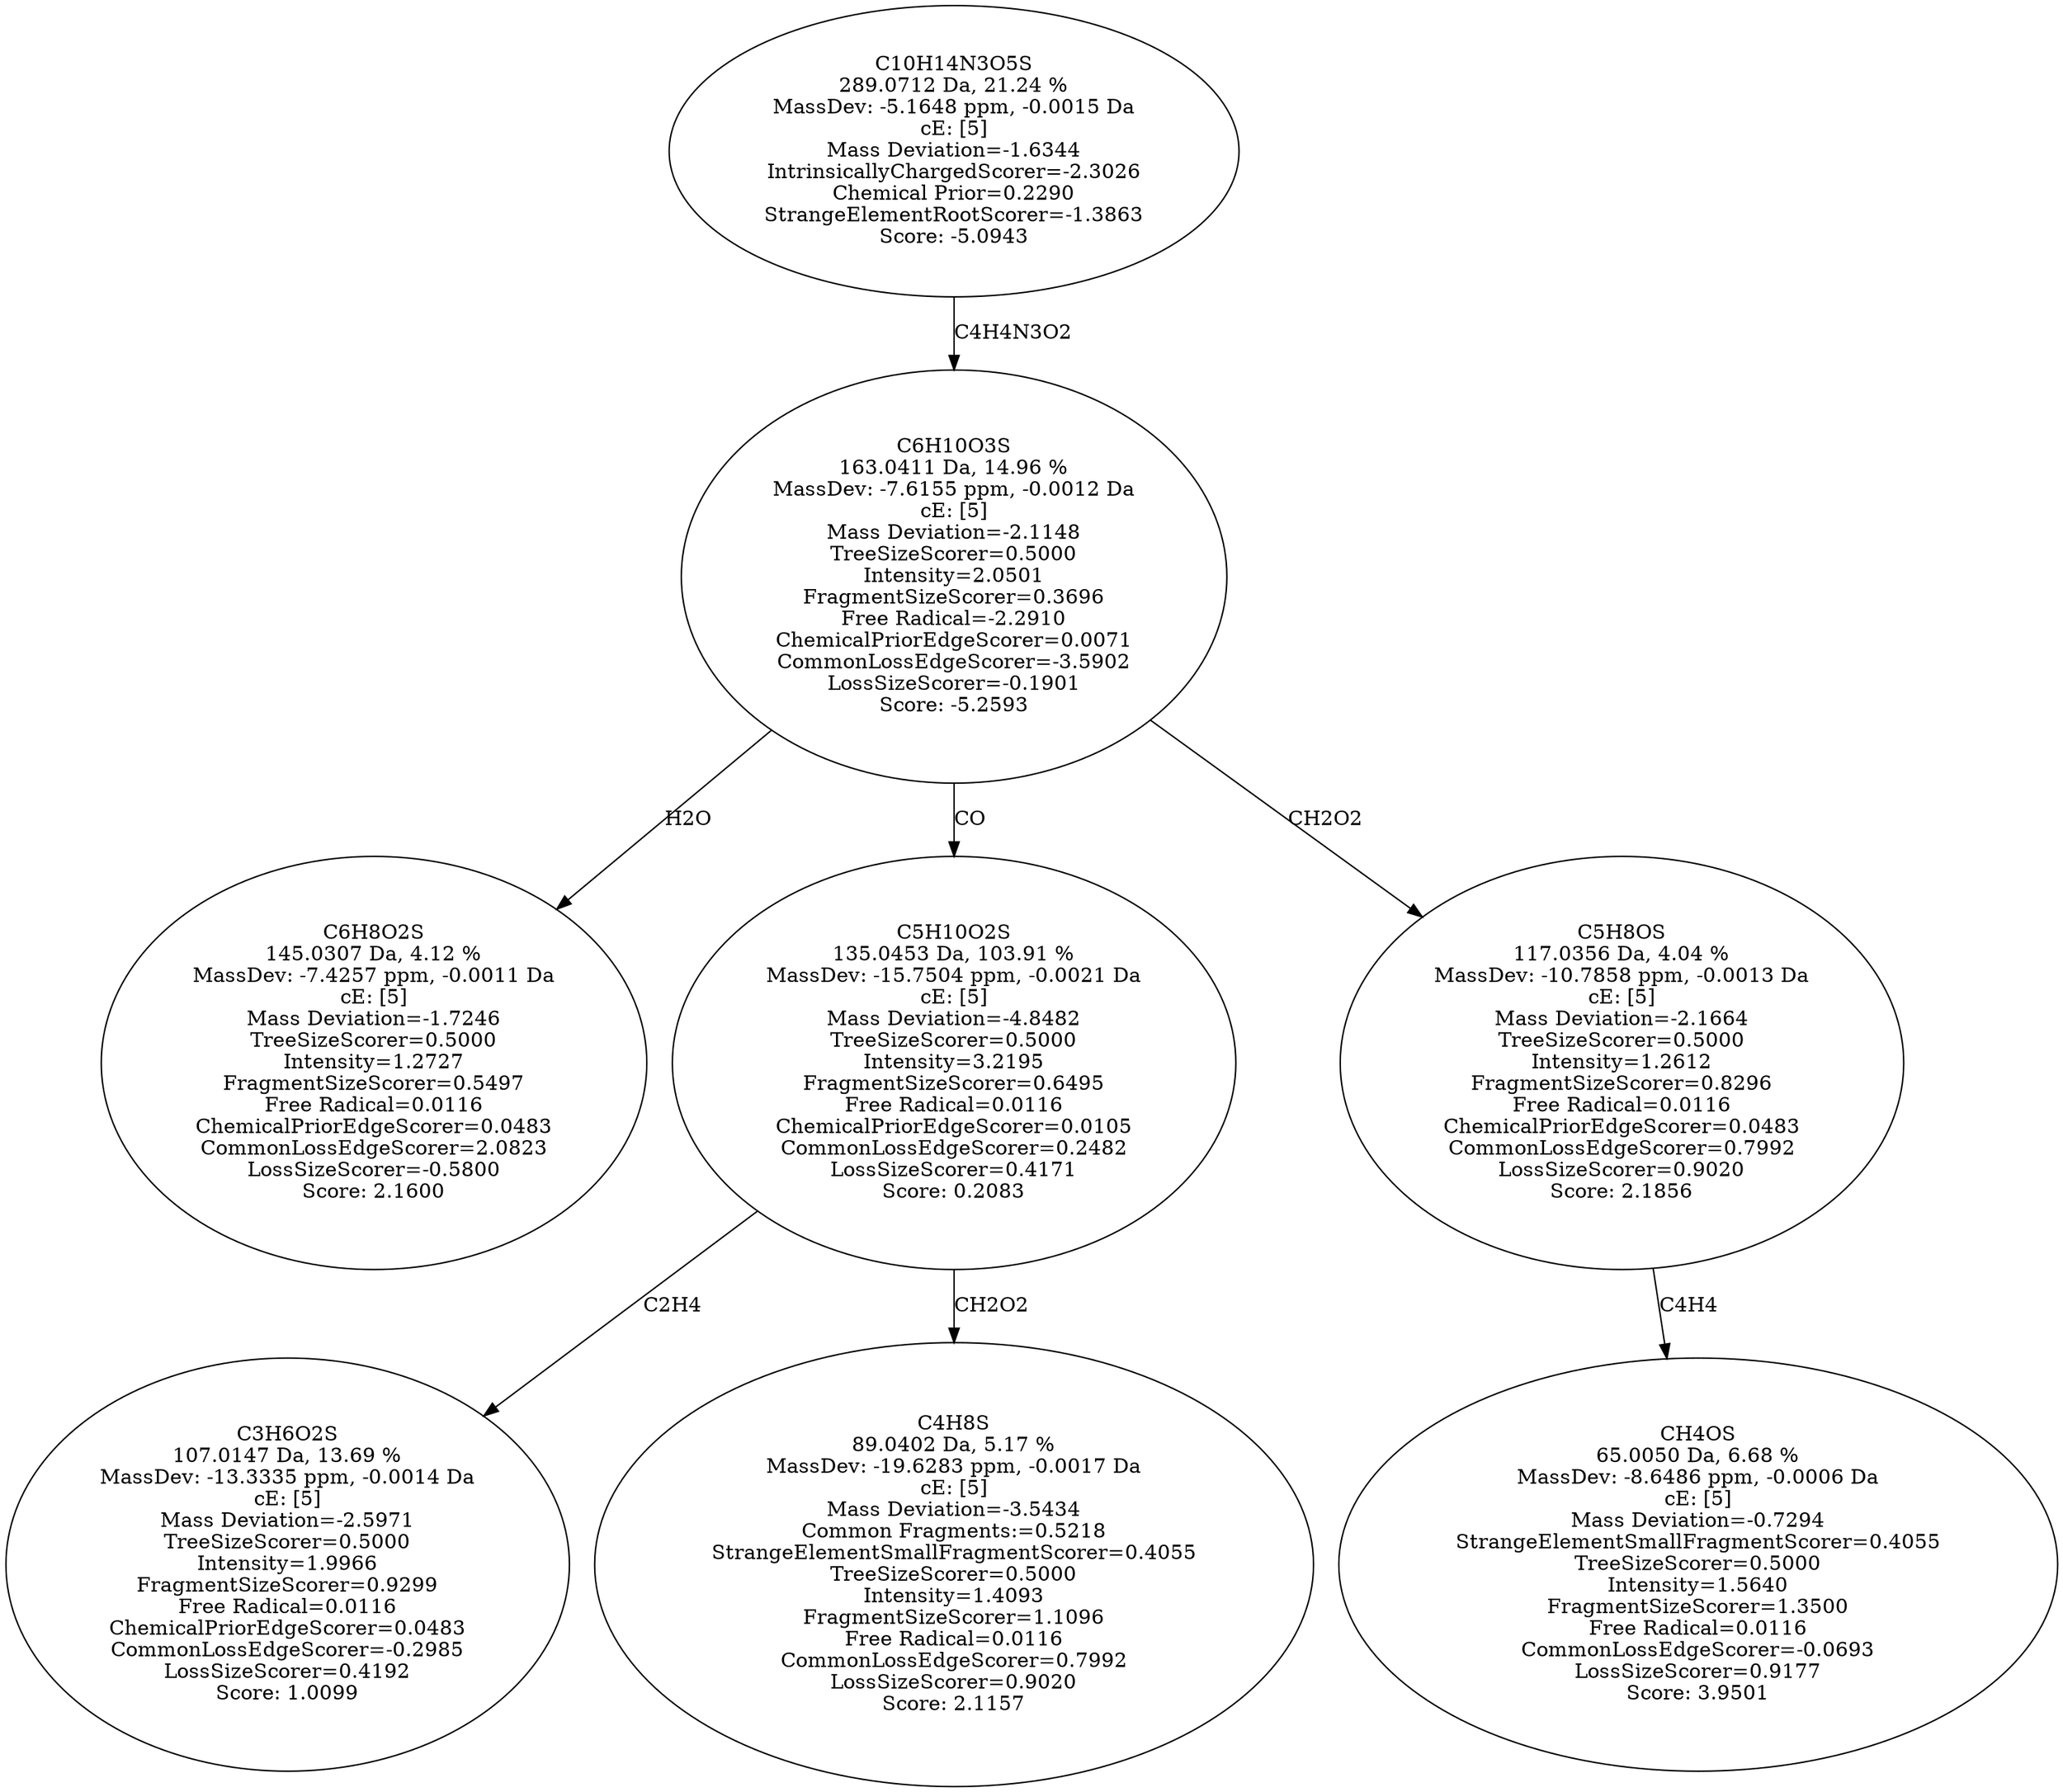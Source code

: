 strict digraph {
v1 [label="C6H8O2S\n145.0307 Da, 4.12 %\nMassDev: -7.4257 ppm, -0.0011 Da\ncE: [5]\nMass Deviation=-1.7246\nTreeSizeScorer=0.5000\nIntensity=1.2727\nFragmentSizeScorer=0.5497\nFree Radical=0.0116\nChemicalPriorEdgeScorer=0.0483\nCommonLossEdgeScorer=2.0823\nLossSizeScorer=-0.5800\nScore: 2.1600"];
v2 [label="C3H6O2S\n107.0147 Da, 13.69 %\nMassDev: -13.3335 ppm, -0.0014 Da\ncE: [5]\nMass Deviation=-2.5971\nTreeSizeScorer=0.5000\nIntensity=1.9966\nFragmentSizeScorer=0.9299\nFree Radical=0.0116\nChemicalPriorEdgeScorer=0.0483\nCommonLossEdgeScorer=-0.2985\nLossSizeScorer=0.4192\nScore: 1.0099"];
v3 [label="C4H8S\n89.0402 Da, 5.17 %\nMassDev: -19.6283 ppm, -0.0017 Da\ncE: [5]\nMass Deviation=-3.5434\nCommon Fragments:=0.5218\nStrangeElementSmallFragmentScorer=0.4055\nTreeSizeScorer=0.5000\nIntensity=1.4093\nFragmentSizeScorer=1.1096\nFree Radical=0.0116\nCommonLossEdgeScorer=0.7992\nLossSizeScorer=0.9020\nScore: 2.1157"];
v4 [label="C5H10O2S\n135.0453 Da, 103.91 %\nMassDev: -15.7504 ppm, -0.0021 Da\ncE: [5]\nMass Deviation=-4.8482\nTreeSizeScorer=0.5000\nIntensity=3.2195\nFragmentSizeScorer=0.6495\nFree Radical=0.0116\nChemicalPriorEdgeScorer=0.0105\nCommonLossEdgeScorer=0.2482\nLossSizeScorer=0.4171\nScore: 0.2083"];
v5 [label="CH4OS\n65.0050 Da, 6.68 %\nMassDev: -8.6486 ppm, -0.0006 Da\ncE: [5]\nMass Deviation=-0.7294\nStrangeElementSmallFragmentScorer=0.4055\nTreeSizeScorer=0.5000\nIntensity=1.5640\nFragmentSizeScorer=1.3500\nFree Radical=0.0116\nCommonLossEdgeScorer=-0.0693\nLossSizeScorer=0.9177\nScore: 3.9501"];
v6 [label="C5H8OS\n117.0356 Da, 4.04 %\nMassDev: -10.7858 ppm, -0.0013 Da\ncE: [5]\nMass Deviation=-2.1664\nTreeSizeScorer=0.5000\nIntensity=1.2612\nFragmentSizeScorer=0.8296\nFree Radical=0.0116\nChemicalPriorEdgeScorer=0.0483\nCommonLossEdgeScorer=0.7992\nLossSizeScorer=0.9020\nScore: 2.1856"];
v7 [label="C6H10O3S\n163.0411 Da, 14.96 %\nMassDev: -7.6155 ppm, -0.0012 Da\ncE: [5]\nMass Deviation=-2.1148\nTreeSizeScorer=0.5000\nIntensity=2.0501\nFragmentSizeScorer=0.3696\nFree Radical=-2.2910\nChemicalPriorEdgeScorer=0.0071\nCommonLossEdgeScorer=-3.5902\nLossSizeScorer=-0.1901\nScore: -5.2593"];
v8 [label="C10H14N3O5S\n289.0712 Da, 21.24 %\nMassDev: -5.1648 ppm, -0.0015 Da\ncE: [5]\nMass Deviation=-1.6344\nIntrinsicallyChargedScorer=-2.3026\nChemical Prior=0.2290\nStrangeElementRootScorer=-1.3863\nScore: -5.0943"];
v7 -> v1 [label="H2O"];
v4 -> v2 [label="C2H4"];
v4 -> v3 [label="CH2O2"];
v7 -> v4 [label="CO"];
v6 -> v5 [label="C4H4"];
v7 -> v6 [label="CH2O2"];
v8 -> v7 [label="C4H4N3O2"];
}